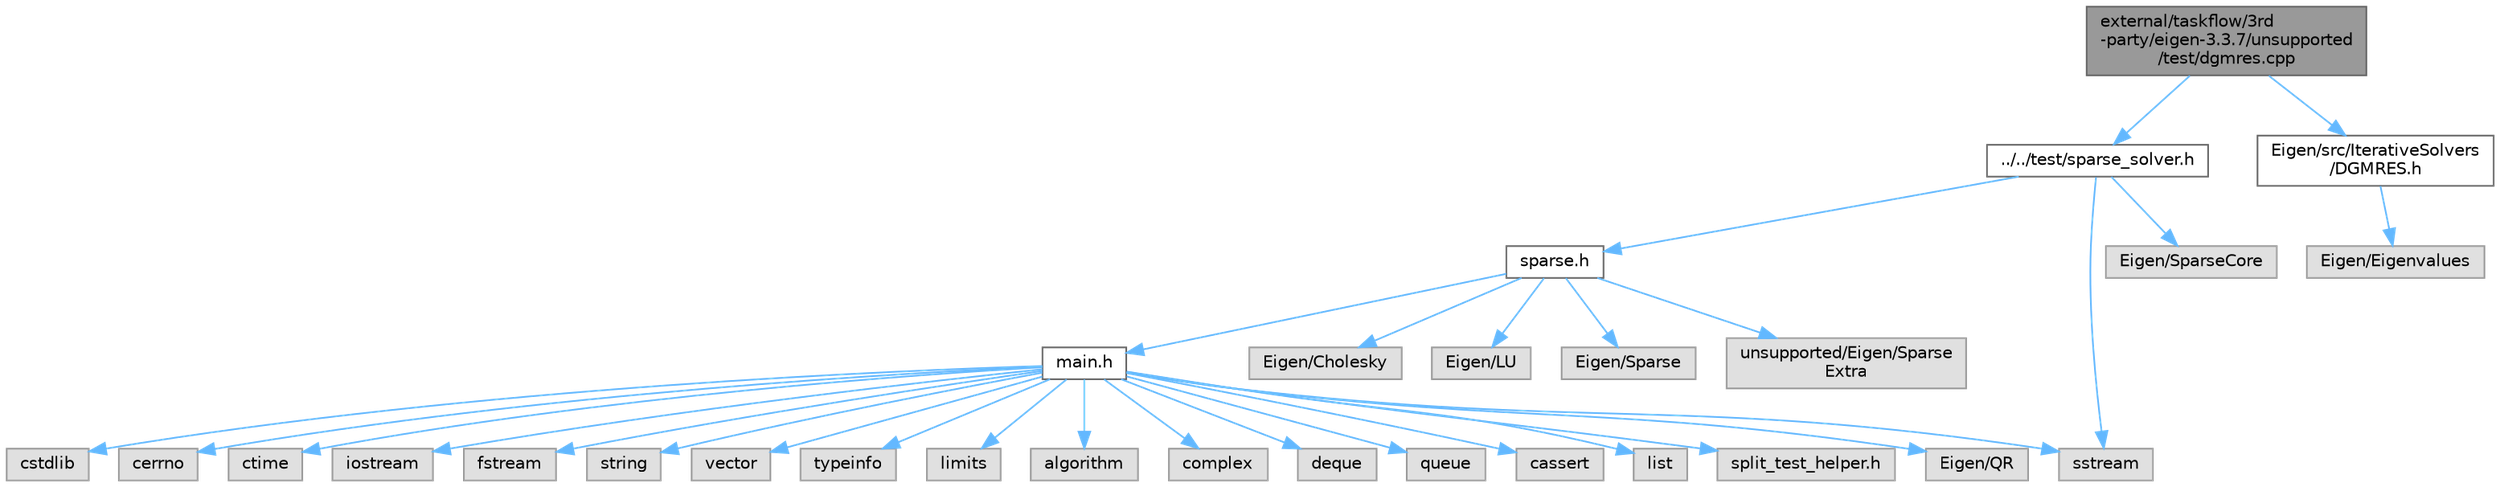 digraph "external/taskflow/3rd-party/eigen-3.3.7/unsupported/test/dgmres.cpp"
{
 // LATEX_PDF_SIZE
  bgcolor="transparent";
  edge [fontname=Helvetica,fontsize=10,labelfontname=Helvetica,labelfontsize=10];
  node [fontname=Helvetica,fontsize=10,shape=box,height=0.2,width=0.4];
  Node1 [id="Node000001",label="external/taskflow/3rd\l-party/eigen-3.3.7/unsupported\l/test/dgmres.cpp",height=0.2,width=0.4,color="gray40", fillcolor="grey60", style="filled", fontcolor="black",tooltip=" "];
  Node1 -> Node2 [id="edge30_Node000001_Node000002",color="steelblue1",style="solid",tooltip=" "];
  Node2 [id="Node000002",label="../../test/sparse_solver.h",height=0.2,width=0.4,color="grey40", fillcolor="white", style="filled",URL="$sparse__solver_8h.html",tooltip=" "];
  Node2 -> Node3 [id="edge31_Node000002_Node000003",color="steelblue1",style="solid",tooltip=" "];
  Node3 [id="Node000003",label="sparse.h",height=0.2,width=0.4,color="grey40", fillcolor="white", style="filled",URL="$sparse_8h.html",tooltip=" "];
  Node3 -> Node4 [id="edge32_Node000003_Node000004",color="steelblue1",style="solid",tooltip=" "];
  Node4 [id="Node000004",label="main.h",height=0.2,width=0.4,color="grey40", fillcolor="white", style="filled",URL="$taskflow_23rd-party_2eigen-3_83_87_2test_2main_8h.html",tooltip=" "];
  Node4 -> Node5 [id="edge33_Node000004_Node000005",color="steelblue1",style="solid",tooltip=" "];
  Node5 [id="Node000005",label="cstdlib",height=0.2,width=0.4,color="grey60", fillcolor="#E0E0E0", style="filled",tooltip=" "];
  Node4 -> Node6 [id="edge34_Node000004_Node000006",color="steelblue1",style="solid",tooltip=" "];
  Node6 [id="Node000006",label="cerrno",height=0.2,width=0.4,color="grey60", fillcolor="#E0E0E0", style="filled",tooltip=" "];
  Node4 -> Node7 [id="edge35_Node000004_Node000007",color="steelblue1",style="solid",tooltip=" "];
  Node7 [id="Node000007",label="ctime",height=0.2,width=0.4,color="grey60", fillcolor="#E0E0E0", style="filled",tooltip=" "];
  Node4 -> Node8 [id="edge36_Node000004_Node000008",color="steelblue1",style="solid",tooltip=" "];
  Node8 [id="Node000008",label="iostream",height=0.2,width=0.4,color="grey60", fillcolor="#E0E0E0", style="filled",tooltip=" "];
  Node4 -> Node9 [id="edge37_Node000004_Node000009",color="steelblue1",style="solid",tooltip=" "];
  Node9 [id="Node000009",label="fstream",height=0.2,width=0.4,color="grey60", fillcolor="#E0E0E0", style="filled",tooltip=" "];
  Node4 -> Node10 [id="edge38_Node000004_Node000010",color="steelblue1",style="solid",tooltip=" "];
  Node10 [id="Node000010",label="string",height=0.2,width=0.4,color="grey60", fillcolor="#E0E0E0", style="filled",tooltip=" "];
  Node4 -> Node11 [id="edge39_Node000004_Node000011",color="steelblue1",style="solid",tooltip=" "];
  Node11 [id="Node000011",label="sstream",height=0.2,width=0.4,color="grey60", fillcolor="#E0E0E0", style="filled",tooltip=" "];
  Node4 -> Node12 [id="edge40_Node000004_Node000012",color="steelblue1",style="solid",tooltip=" "];
  Node12 [id="Node000012",label="vector",height=0.2,width=0.4,color="grey60", fillcolor="#E0E0E0", style="filled",tooltip=" "];
  Node4 -> Node13 [id="edge41_Node000004_Node000013",color="steelblue1",style="solid",tooltip=" "];
  Node13 [id="Node000013",label="typeinfo",height=0.2,width=0.4,color="grey60", fillcolor="#E0E0E0", style="filled",tooltip=" "];
  Node4 -> Node14 [id="edge42_Node000004_Node000014",color="steelblue1",style="solid",tooltip=" "];
  Node14 [id="Node000014",label="limits",height=0.2,width=0.4,color="grey60", fillcolor="#E0E0E0", style="filled",tooltip=" "];
  Node4 -> Node15 [id="edge43_Node000004_Node000015",color="steelblue1",style="solid",tooltip=" "];
  Node15 [id="Node000015",label="algorithm",height=0.2,width=0.4,color="grey60", fillcolor="#E0E0E0", style="filled",tooltip=" "];
  Node4 -> Node16 [id="edge44_Node000004_Node000016",color="steelblue1",style="solid",tooltip=" "];
  Node16 [id="Node000016",label="complex",height=0.2,width=0.4,color="grey60", fillcolor="#E0E0E0", style="filled",tooltip=" "];
  Node4 -> Node17 [id="edge45_Node000004_Node000017",color="steelblue1",style="solid",tooltip=" "];
  Node17 [id="Node000017",label="deque",height=0.2,width=0.4,color="grey60", fillcolor="#E0E0E0", style="filled",tooltip=" "];
  Node4 -> Node18 [id="edge46_Node000004_Node000018",color="steelblue1",style="solid",tooltip=" "];
  Node18 [id="Node000018",label="queue",height=0.2,width=0.4,color="grey60", fillcolor="#E0E0E0", style="filled",tooltip=" "];
  Node4 -> Node19 [id="edge47_Node000004_Node000019",color="steelblue1",style="solid",tooltip=" "];
  Node19 [id="Node000019",label="cassert",height=0.2,width=0.4,color="grey60", fillcolor="#E0E0E0", style="filled",tooltip=" "];
  Node4 -> Node20 [id="edge48_Node000004_Node000020",color="steelblue1",style="solid",tooltip=" "];
  Node20 [id="Node000020",label="list",height=0.2,width=0.4,color="grey60", fillcolor="#E0E0E0", style="filled",tooltip=" "];
  Node4 -> Node21 [id="edge49_Node000004_Node000021",color="steelblue1",style="solid",tooltip=" "];
  Node21 [id="Node000021",label="split_test_helper.h",height=0.2,width=0.4,color="grey60", fillcolor="#E0E0E0", style="filled",tooltip=" "];
  Node4 -> Node22 [id="edge50_Node000004_Node000022",color="steelblue1",style="solid",tooltip=" "];
  Node22 [id="Node000022",label="Eigen/QR",height=0.2,width=0.4,color="grey60", fillcolor="#E0E0E0", style="filled",tooltip=" "];
  Node3 -> Node23 [id="edge51_Node000003_Node000023",color="steelblue1",style="solid",tooltip=" "];
  Node23 [id="Node000023",label="Eigen/Cholesky",height=0.2,width=0.4,color="grey60", fillcolor="#E0E0E0", style="filled",tooltip=" "];
  Node3 -> Node24 [id="edge52_Node000003_Node000024",color="steelblue1",style="solid",tooltip=" "];
  Node24 [id="Node000024",label="Eigen/LU",height=0.2,width=0.4,color="grey60", fillcolor="#E0E0E0", style="filled",tooltip=" "];
  Node3 -> Node25 [id="edge53_Node000003_Node000025",color="steelblue1",style="solid",tooltip=" "];
  Node25 [id="Node000025",label="Eigen/Sparse",height=0.2,width=0.4,color="grey60", fillcolor="#E0E0E0", style="filled",tooltip=" "];
  Node3 -> Node26 [id="edge54_Node000003_Node000026",color="steelblue1",style="solid",tooltip=" "];
  Node26 [id="Node000026",label="unsupported/Eigen/Sparse\lExtra",height=0.2,width=0.4,color="grey60", fillcolor="#E0E0E0", style="filled",tooltip=" "];
  Node2 -> Node27 [id="edge55_Node000002_Node000027",color="steelblue1",style="solid",tooltip=" "];
  Node27 [id="Node000027",label="Eigen/SparseCore",height=0.2,width=0.4,color="grey60", fillcolor="#E0E0E0", style="filled",tooltip=" "];
  Node2 -> Node11 [id="edge56_Node000002_Node000011",color="steelblue1",style="solid",tooltip=" "];
  Node1 -> Node28 [id="edge57_Node000001_Node000028",color="steelblue1",style="solid",tooltip=" "];
  Node28 [id="Node000028",label="Eigen/src/IterativeSolvers\l/DGMRES.h",height=0.2,width=0.4,color="grey40", fillcolor="white", style="filled",URL="$_d_g_m_r_e_s_8h.html",tooltip=" "];
  Node28 -> Node29 [id="edge58_Node000028_Node000029",color="steelblue1",style="solid",tooltip=" "];
  Node29 [id="Node000029",label="Eigen/Eigenvalues",height=0.2,width=0.4,color="grey60", fillcolor="#E0E0E0", style="filled",tooltip=" "];
}
